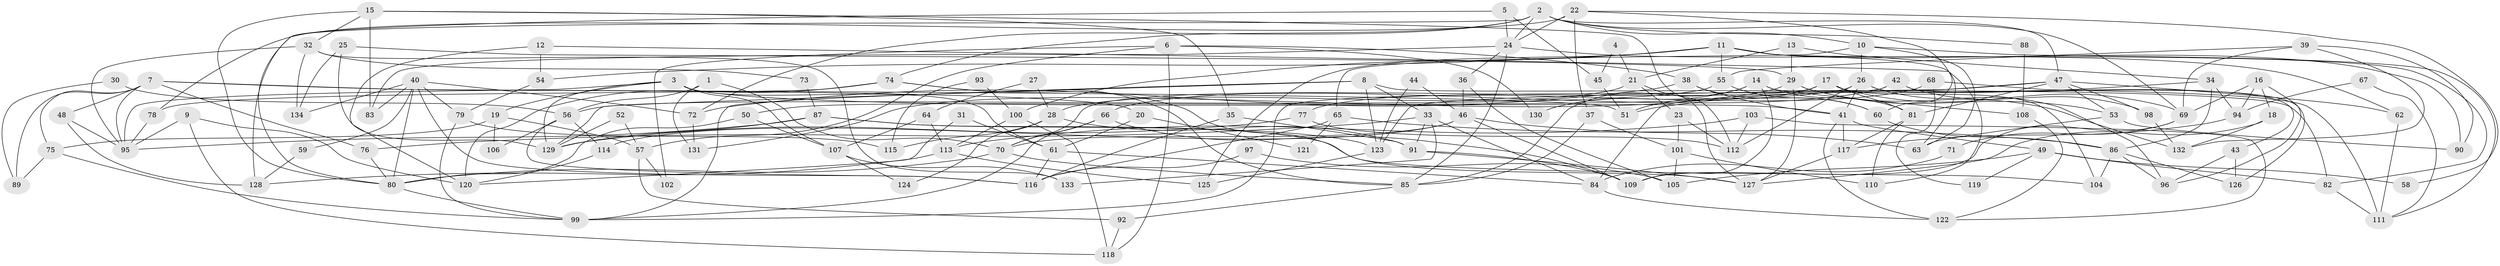 // Generated by graph-tools (version 1.1) at 2025/35/03/09/25 02:35:54]
// undirected, 134 vertices, 268 edges
graph export_dot {
graph [start="1"]
  node [color=gray90,style=filled];
  1;
  2;
  3;
  4;
  5;
  6;
  7;
  8;
  9;
  10;
  11;
  12;
  13;
  14;
  15;
  16;
  17;
  18;
  19;
  20;
  21;
  22;
  23;
  24;
  25;
  26;
  27;
  28;
  29;
  30;
  31;
  32;
  33;
  34;
  35;
  36;
  37;
  38;
  39;
  40;
  41;
  42;
  43;
  44;
  45;
  46;
  47;
  48;
  49;
  50;
  51;
  52;
  53;
  54;
  55;
  56;
  57;
  58;
  59;
  60;
  61;
  62;
  63;
  64;
  65;
  66;
  67;
  68;
  69;
  70;
  71;
  72;
  73;
  74;
  75;
  76;
  77;
  78;
  79;
  80;
  81;
  82;
  83;
  84;
  85;
  86;
  87;
  88;
  89;
  90;
  91;
  92;
  93;
  94;
  95;
  96;
  97;
  98;
  99;
  100;
  101;
  102;
  103;
  104;
  105;
  106;
  107;
  108;
  109;
  110;
  111;
  112;
  113;
  114;
  115;
  116;
  117;
  118;
  119;
  120;
  121;
  122;
  123;
  124;
  125;
  126;
  127;
  128;
  129;
  130;
  131;
  132;
  133;
  134;
  1 -- 70;
  1 -- 131;
  1 -- 56;
  2 -- 128;
  2 -- 47;
  2 -- 10;
  2 -- 24;
  2 -- 69;
  2 -- 72;
  2 -- 74;
  2 -- 88;
  3 -- 129;
  3 -- 95;
  3 -- 19;
  3 -- 41;
  3 -- 61;
  3 -- 107;
  4 -- 21;
  4 -- 45;
  5 -- 80;
  5 -- 24;
  5 -- 45;
  6 -- 38;
  6 -- 118;
  6 -- 57;
  6 -- 102;
  6 -- 130;
  7 -- 95;
  7 -- 51;
  7 -- 20;
  7 -- 48;
  7 -- 75;
  7 -- 76;
  7 -- 89;
  8 -- 82;
  8 -- 99;
  8 -- 33;
  8 -- 123;
  8 -- 129;
  9 -- 118;
  9 -- 120;
  9 -- 95;
  10 -- 26;
  10 -- 63;
  10 -- 65;
  10 -- 111;
  11 -- 90;
  11 -- 55;
  11 -- 54;
  11 -- 63;
  11 -- 82;
  11 -- 100;
  11 -- 125;
  12 -- 54;
  12 -- 110;
  12 -- 120;
  13 -- 29;
  13 -- 21;
  13 -- 34;
  14 -- 85;
  14 -- 109;
  14 -- 81;
  14 -- 108;
  14 -- 130;
  15 -- 83;
  15 -- 32;
  15 -- 35;
  15 -- 80;
  15 -- 112;
  16 -- 69;
  16 -- 96;
  16 -- 18;
  16 -- 94;
  17 -- 70;
  17 -- 81;
  17 -- 51;
  17 -- 69;
  17 -- 104;
  18 -- 127;
  18 -- 132;
  19 -- 75;
  19 -- 57;
  19 -- 106;
  20 -- 61;
  20 -- 121;
  21 -- 23;
  21 -- 127;
  21 -- 28;
  22 -- 60;
  22 -- 24;
  22 -- 37;
  22 -- 58;
  22 -- 78;
  23 -- 101;
  23 -- 112;
  24 -- 85;
  24 -- 36;
  24 -- 62;
  24 -- 83;
  25 -- 129;
  25 -- 29;
  25 -- 134;
  26 -- 96;
  26 -- 41;
  26 -- 43;
  26 -- 50;
  26 -- 112;
  27 -- 64;
  27 -- 28;
  28 -- 91;
  28 -- 115;
  28 -- 124;
  29 -- 53;
  29 -- 127;
  29 -- 131;
  29 -- 132;
  30 -- 56;
  30 -- 89;
  31 -- 120;
  31 -- 61;
  32 -- 133;
  32 -- 95;
  32 -- 73;
  32 -- 134;
  33 -- 91;
  33 -- 76;
  33 -- 84;
  33 -- 133;
  34 -- 94;
  34 -- 51;
  34 -- 86;
  35 -- 116;
  35 -- 91;
  36 -- 46;
  36 -- 105;
  37 -- 85;
  37 -- 101;
  38 -- 60;
  38 -- 72;
  38 -- 41;
  39 -- 69;
  39 -- 132;
  39 -- 55;
  39 -- 90;
  40 -- 80;
  40 -- 134;
  40 -- 59;
  40 -- 72;
  40 -- 79;
  40 -- 83;
  40 -- 116;
  41 -- 49;
  41 -- 117;
  41 -- 122;
  42 -- 66;
  42 -- 98;
  42 -- 99;
  42 -- 126;
  43 -- 126;
  43 -- 96;
  44 -- 46;
  44 -- 123;
  45 -- 51;
  46 -- 109;
  46 -- 63;
  46 -- 70;
  46 -- 114;
  47 -- 84;
  47 -- 123;
  47 -- 53;
  47 -- 62;
  47 -- 81;
  47 -- 98;
  48 -- 95;
  48 -- 128;
  49 -- 82;
  49 -- 58;
  49 -- 105;
  49 -- 119;
  50 -- 80;
  50 -- 107;
  52 -- 57;
  52 -- 129;
  53 -- 63;
  53 -- 90;
  54 -- 79;
  55 -- 56;
  55 -- 60;
  56 -- 114;
  56 -- 106;
  56 -- 116;
  57 -- 92;
  57 -- 102;
  59 -- 128;
  60 -- 86;
  61 -- 116;
  61 -- 84;
  62 -- 111;
  64 -- 113;
  64 -- 107;
  65 -- 116;
  65 -- 86;
  65 -- 121;
  66 -- 70;
  66 -- 99;
  66 -- 109;
  67 -- 94;
  67 -- 111;
  68 -- 111;
  68 -- 77;
  68 -- 119;
  69 -- 71;
  69 -- 109;
  70 -- 80;
  70 -- 85;
  71 -- 84;
  72 -- 131;
  73 -- 87;
  74 -- 127;
  74 -- 78;
  74 -- 85;
  74 -- 120;
  75 -- 99;
  75 -- 89;
  76 -- 80;
  77 -- 112;
  77 -- 129;
  78 -- 95;
  79 -- 99;
  79 -- 115;
  80 -- 99;
  81 -- 110;
  81 -- 117;
  82 -- 111;
  84 -- 122;
  85 -- 92;
  86 -- 96;
  86 -- 104;
  86 -- 126;
  87 -- 104;
  87 -- 95;
  87 -- 123;
  87 -- 129;
  88 -- 108;
  91 -- 109;
  91 -- 127;
  92 -- 118;
  93 -- 100;
  93 -- 115;
  94 -- 117;
  97 -- 116;
  97 -- 105;
  98 -- 132;
  100 -- 113;
  100 -- 118;
  101 -- 105;
  101 -- 110;
  103 -- 112;
  103 -- 122;
  103 -- 113;
  107 -- 124;
  107 -- 133;
  108 -- 122;
  113 -- 125;
  113 -- 128;
  114 -- 120;
  117 -- 127;
  123 -- 125;
}
